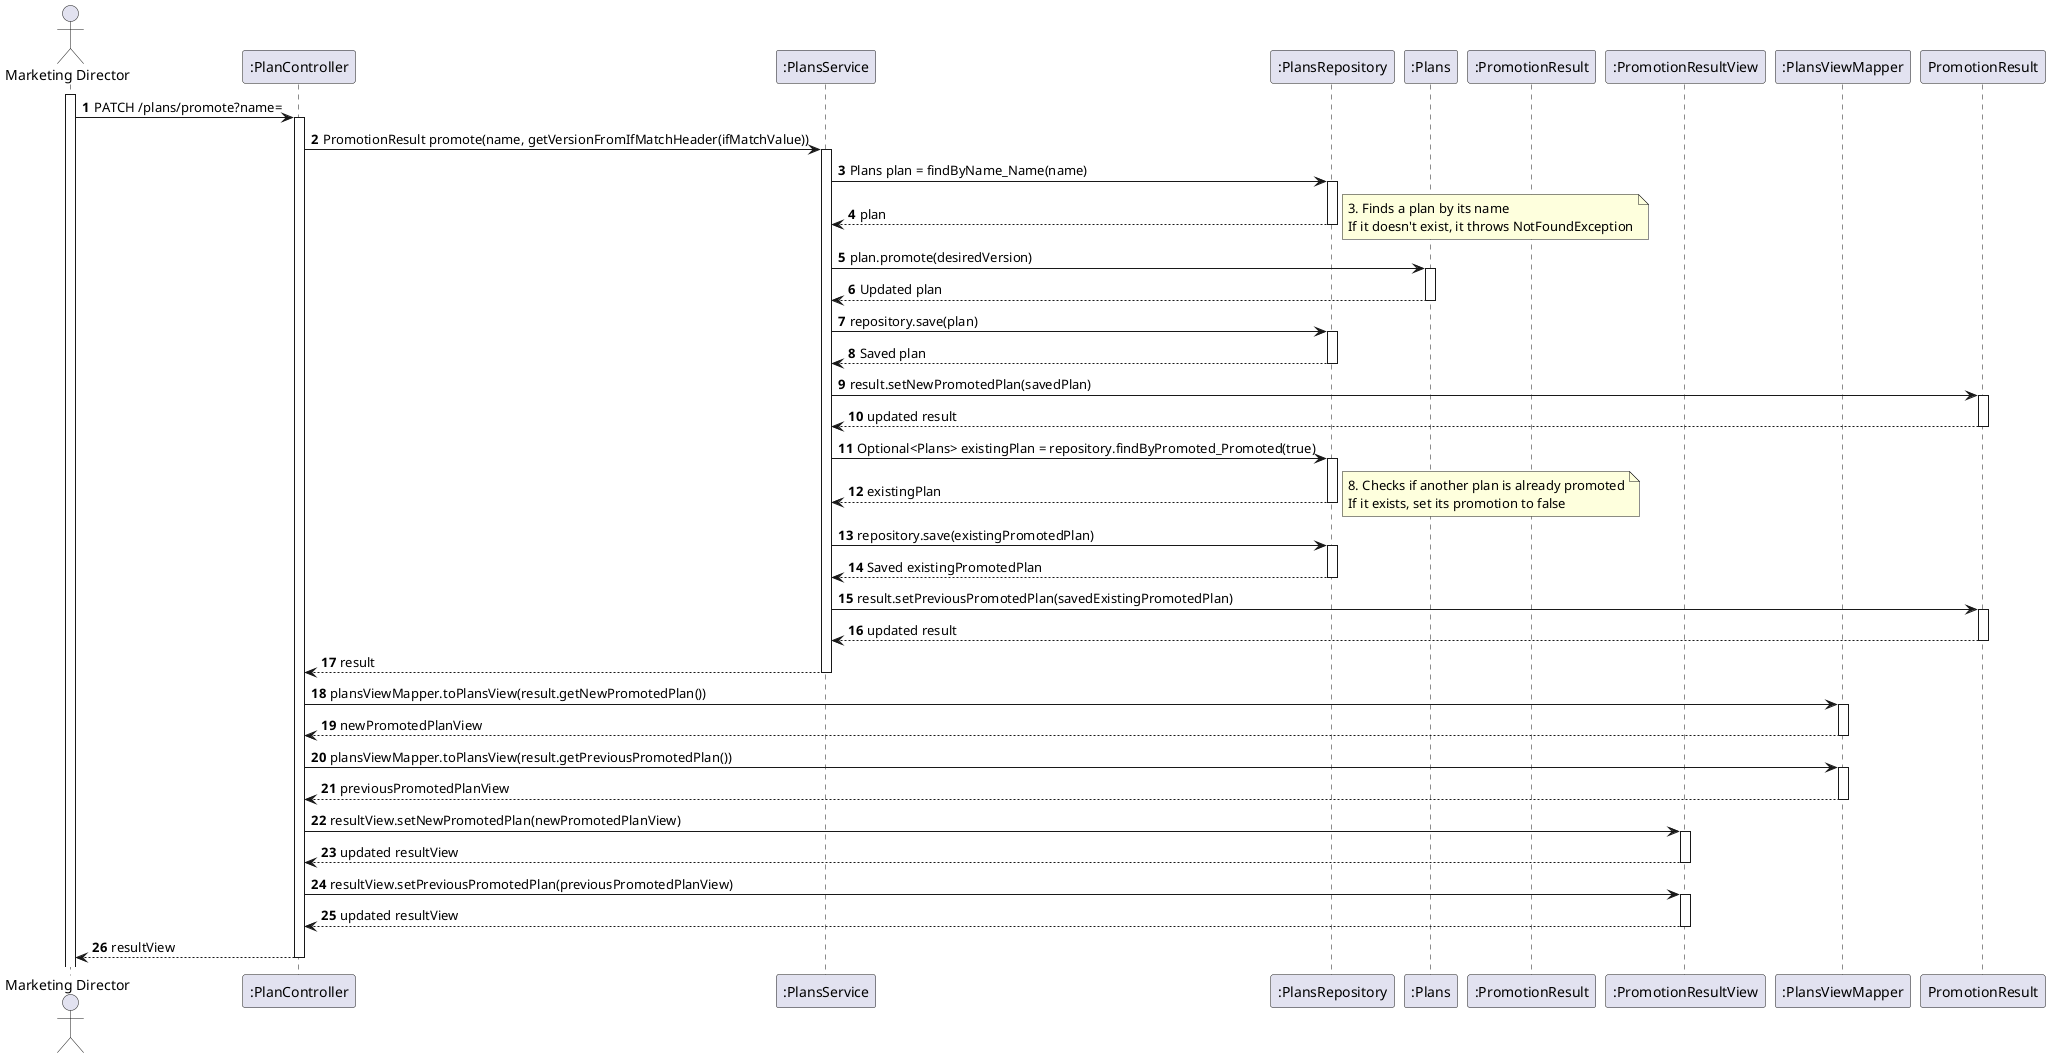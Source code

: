 @startuml
autonumber
autoactivate on

actor "Marketing Director" as Ac
participant ":PlanController" as Ctrl
participant ":PlansService" as Serv
participant ":PlansRepository" as Repo
participant ":Plans" as Plan
participant ":PromotionResult" as Result
participant ":PromotionResultView" as ResultView
participant ":PlansViewMapper" as View

activate Ac

Ac -> Ctrl : PATCH /plans/promote?name=

Ctrl -> Serv : PromotionResult promote(name, getVersionFromIfMatchHeader(ifMatchValue))

Serv -> Repo : Plans plan = findByName_Name(name)
Repo --> Serv : plan
note right
    3. Finds a plan by its name
    If it doesn't exist, it throws NotFoundException
end note

Serv -> Plan : plan.promote(desiredVersion)
Plan --> Serv : Updated plan
Serv -> Repo : repository.save(plan)
Repo --> Serv : Saved plan
Serv -> PromotionResult : result.setNewPromotedPlan(savedPlan)
PromotionResult --> Serv : updated result

Serv -> Repo : Optional<Plans> existingPlan = repository.findByPromoted_Promoted(true)
Repo --> Serv : existingPlan
note right
    8. Checks if another plan is already promoted
    If it exists, set its promotion to false
end note

Serv -> Repo : repository.save(existingPromotedPlan)
Repo --> Serv : Saved existingPromotedPlan
Serv -> PromotionResult : result.setPreviousPromotedPlan(savedExistingPromotedPlan)
PromotionResult --> Serv : updated result

Serv --> Ctrl : result

Ctrl -> View : plansViewMapper.toPlansView(result.getNewPromotedPlan())
View --> Ctrl : newPromotedPlanView
Ctrl -> View : plansViewMapper.toPlansView(result.getPreviousPromotedPlan())
View --> Ctrl : previousPromotedPlanView

Ctrl -> ResultView : resultView.setNewPromotedPlan(newPromotedPlanView)
ResultView --> Ctrl : updated resultView
Ctrl -> ResultView : resultView.setPreviousPromotedPlan(previousPromotedPlanView)
ResultView --> Ctrl : updated resultView

Ctrl --> Ac : resultView

@enduml
